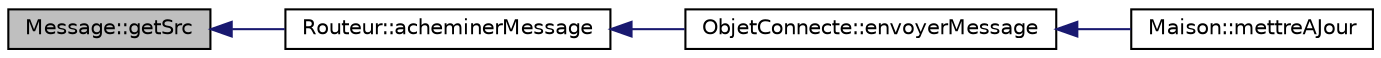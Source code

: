 digraph "Message::getSrc"
{
  bgcolor="transparent";
  edge [fontname="Helvetica",fontsize="10",labelfontname="Helvetica",labelfontsize="10"];
  node [fontname="Helvetica",fontsize="10",shape=record];
  rankdir="LR";
  Node1 [label="Message::getSrc",height=0.2,width=0.4,color="black", fillcolor="grey75", style="filled", fontcolor="black"];
  Node1 -> Node2 [dir="back",color="midnightblue",fontsize="10",style="solid",fontname="Helvetica"];
  Node2 [label="Routeur::acheminerMessage",height=0.2,width=0.4,color="black",URL="$class_routeur.html#a2d4f2f4b9a5f29f7c62240c2ce9393ad",tooltip="Achemine le message, affiche aussi si le message a été acheminé de qui vers qui  message Le message à..."];
  Node2 -> Node3 [dir="back",color="midnightblue",fontsize="10",style="solid",fontname="Helvetica"];
  Node3 [label="ObjetConnecte::envoyerMessage",height=0.2,width=0.4,color="black",URL="$class_objet_connecte.html#a542d1009c29f9e634b7c7d467051704b",tooltip="Envoie un message. "];
  Node3 -> Node4 [dir="back",color="midnightblue",fontsize="10",style="solid",fontname="Helvetica"];
  Node4 [label="Maison::mettreAJour",height=0.2,width=0.4,color="black",URL="$class_maison.html#aa272f9ae2e68a080bb2217e6c82966c5"];
}
